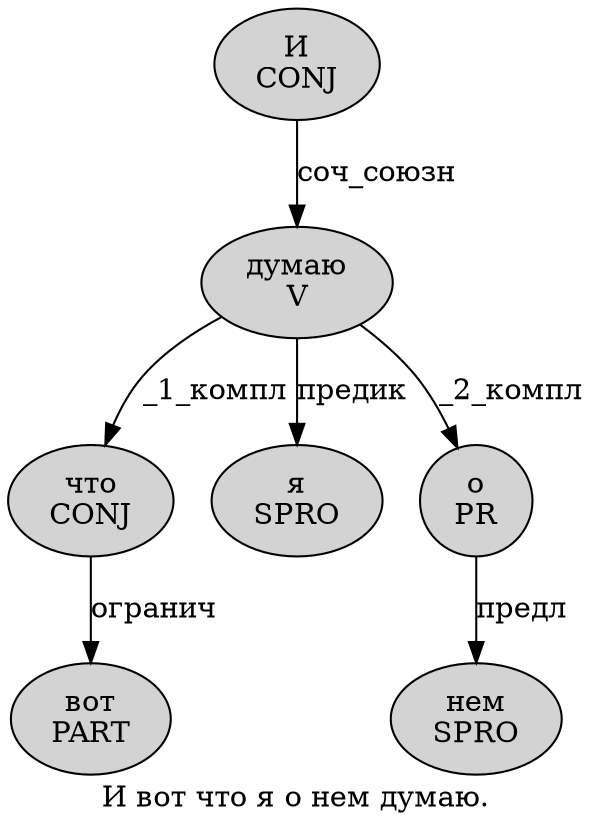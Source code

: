 digraph SENTENCE_800 {
	graph [label="И вот что я о нем думаю."]
	node [style=filled]
		0 [label="И
CONJ" color="" fillcolor=lightgray penwidth=1 shape=ellipse]
		1 [label="вот
PART" color="" fillcolor=lightgray penwidth=1 shape=ellipse]
		2 [label="что
CONJ" color="" fillcolor=lightgray penwidth=1 shape=ellipse]
		3 [label="я
SPRO" color="" fillcolor=lightgray penwidth=1 shape=ellipse]
		4 [label="о
PR" color="" fillcolor=lightgray penwidth=1 shape=ellipse]
		5 [label="нем
SPRO" color="" fillcolor=lightgray penwidth=1 shape=ellipse]
		6 [label="думаю
V" color="" fillcolor=lightgray penwidth=1 shape=ellipse]
			0 -> 6 [label="соч_союзн"]
			6 -> 2 [label="_1_компл"]
			6 -> 3 [label="предик"]
			6 -> 4 [label="_2_компл"]
			4 -> 5 [label="предл"]
			2 -> 1 [label="огранич"]
}
